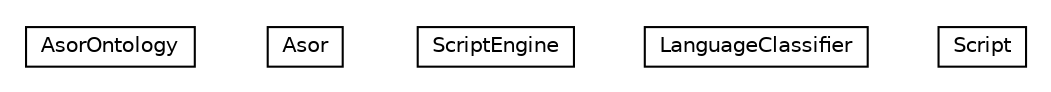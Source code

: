 #!/usr/local/bin/dot
#
# Class diagram 
# Generated by UMLGraph version R5_6-24-gf6e263 (http://www.umlgraph.org/)
#

digraph G {
	edge [fontname="Helvetica",fontsize=10,labelfontname="Helvetica",labelfontsize=10];
	node [fontname="Helvetica",fontsize=10,shape=plaintext];
	nodesep=0.25;
	ranksep=0.5;
	// org.universAAL.ontology.asor.AsorOntology
	c11068 [label=<<table title="org.universAAL.ontology.asor.AsorOntology" border="0" cellborder="1" cellspacing="0" cellpadding="2" port="p" href="./AsorOntology.html">
		<tr><td><table border="0" cellspacing="0" cellpadding="1">
<tr><td align="center" balign="center"> AsorOntology </td></tr>
		</table></td></tr>
		</table>>, URL="./AsorOntology.html", fontname="Helvetica", fontcolor="black", fontsize=10.0];
	// org.universAAL.ontology.asor.Asor
	c11069 [label=<<table title="org.universAAL.ontology.asor.Asor" border="0" cellborder="1" cellspacing="0" cellpadding="2" port="p" href="./Asor.html">
		<tr><td><table border="0" cellspacing="0" cellpadding="1">
<tr><td align="center" balign="center"> Asor </td></tr>
		</table></td></tr>
		</table>>, URL="./Asor.html", fontname="Helvetica", fontcolor="black", fontsize=10.0];
	// org.universAAL.ontology.asor.ScriptEngine
	c11070 [label=<<table title="org.universAAL.ontology.asor.ScriptEngine" border="0" cellborder="1" cellspacing="0" cellpadding="2" port="p" href="./ScriptEngine.html">
		<tr><td><table border="0" cellspacing="0" cellpadding="1">
<tr><td align="center" balign="center"> ScriptEngine </td></tr>
		</table></td></tr>
		</table>>, URL="./ScriptEngine.html", fontname="Helvetica", fontcolor="black", fontsize=10.0];
	// org.universAAL.ontology.asor.LanguageClassifier
	c11071 [label=<<table title="org.universAAL.ontology.asor.LanguageClassifier" border="0" cellborder="1" cellspacing="0" cellpadding="2" port="p" href="./LanguageClassifier.html">
		<tr><td><table border="0" cellspacing="0" cellpadding="1">
<tr><td align="center" balign="center"> LanguageClassifier </td></tr>
		</table></td></tr>
		</table>>, URL="./LanguageClassifier.html", fontname="Helvetica", fontcolor="black", fontsize=10.0];
	// org.universAAL.ontology.asor.Script
	c11072 [label=<<table title="org.universAAL.ontology.asor.Script" border="0" cellborder="1" cellspacing="0" cellpadding="2" port="p" href="./Script.html">
		<tr><td><table border="0" cellspacing="0" cellpadding="1">
<tr><td align="center" balign="center"> Script </td></tr>
		</table></td></tr>
		</table>>, URL="./Script.html", fontname="Helvetica", fontcolor="black", fontsize=10.0];
}

